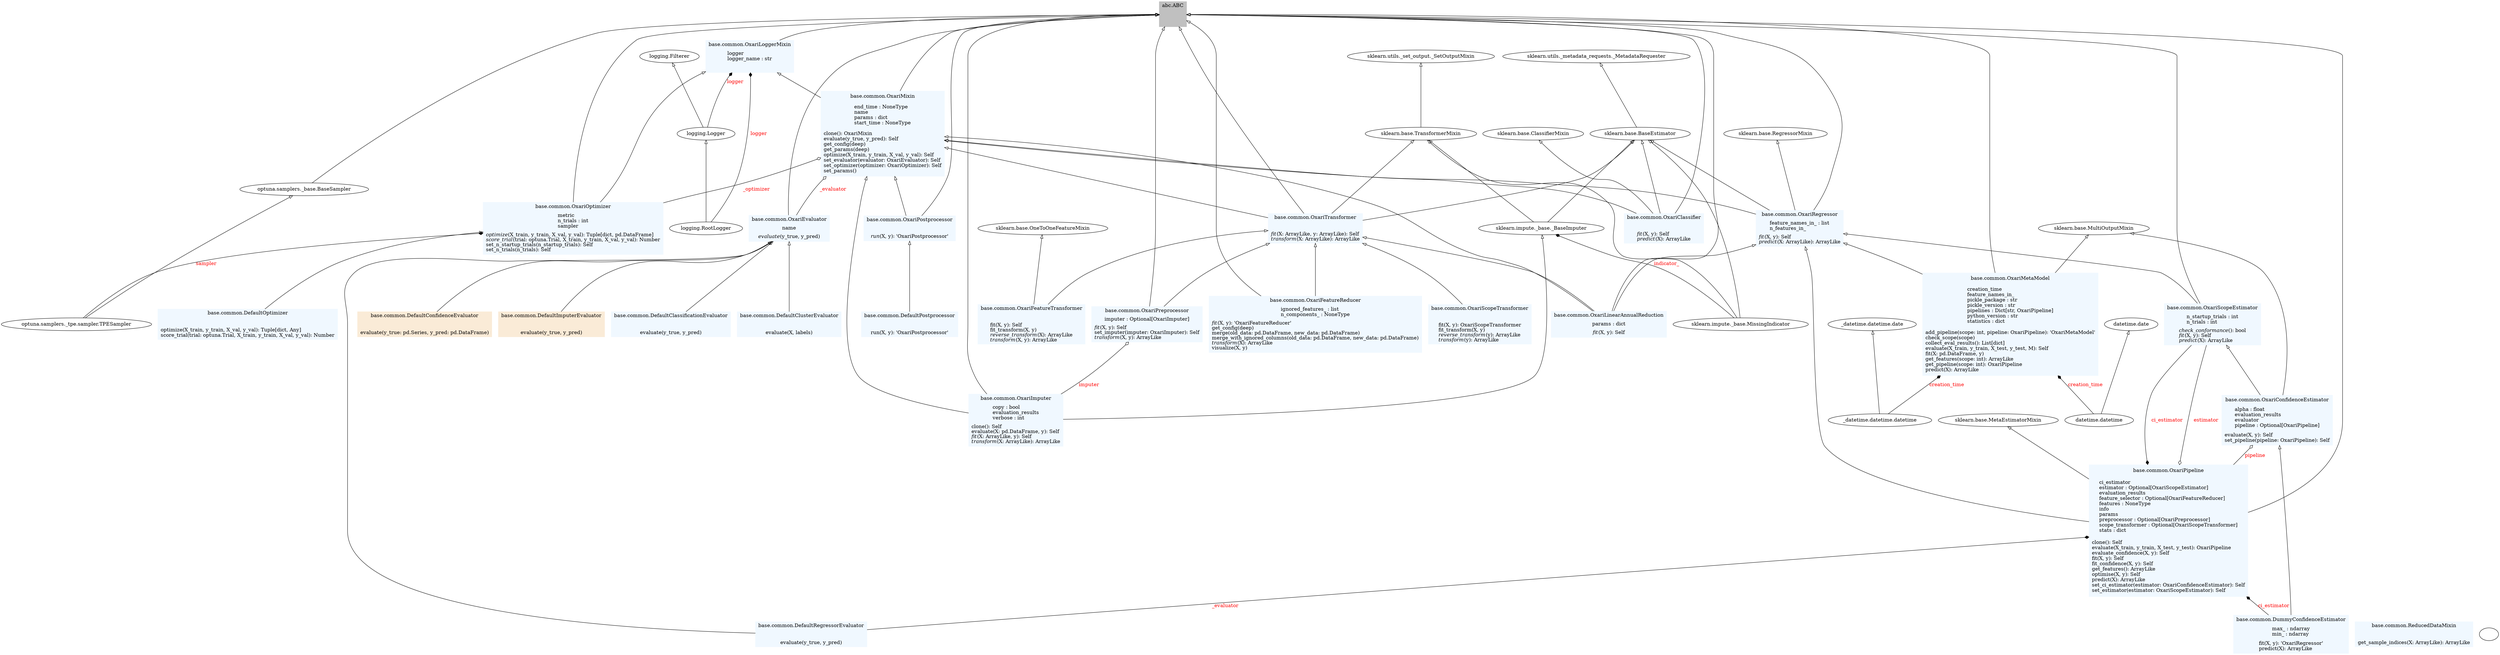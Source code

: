 digraph classes {
	graph [bb="0,0,5237.6,1814",
		charset="utf-8",
		rankdir=BT
	];
	node [label="\N"];
	"abc.ABC"	[color=grey,
		fontcolor=black,
		height=0.69444,
		label=<{abc.ABC|<br ALIGN="LEFT"/>|}>,
		pos="2385.1,1789",
		rects="2352,1789,2418.3,1813.5 2352,1789,2418.3,1789 2352,1764.5,2418.3,1789",
		shape=record,
		style=filled,
		width=0.92014];
	"base.common.DefaultClassificationEvaluator"	[color=aliceblue,
		fontcolor=black,
		height=0.69444,
		label=<{base.common.DefaultClassificationEvaluator|<br ALIGN="LEFT"/>|evaluate(y_true, y_pred)<br ALIGN="LEFT"/>}>,
		pos="1762.1,928",
		rects="1630.4,928,1893.9,952.5 1630.4,928,1893.9,928 1630.4,903.5,1893.9,928",
		shape=record,
		style=filled,
		width=3.6597];
	"base.common.OxariEvaluator"	[color=aliceblue,
		fontcolor=black,
		height=1.0347,
		label=<{base.common.OxariEvaluator|name<br ALIGN="LEFT"/>|<I>evaluate</I>(y_true, y_pred)<br ALIGN="LEFT"/>}>,
		pos="1955.1,1198.5",
		rects="1865.4,1210.8,2044.9,1235.2 1865.4,1186.2,2044.9,1210.8 1865.4,1161.8,2044.9,1186.2",
		shape=record,
		style=filled,
		width=2.4931];
	"base.common.DefaultClassificationEvaluator" -> "base.common.OxariEvaluator"	[arrowhead=empty,
		arrowtail=none,
		pos="e,1929.3,1161.5 1779.3,952.83 1811.4,997.57 1881.3,1094.8 1922.7,1152.3"];
	"base.common.DefaultClusterEvaluator"	[color=aliceblue,
		fontcolor=black,
		height=0.69444,
		label=<{base.common.DefaultClusterEvaluator|<br ALIGN="LEFT"/>|evaluate(X, labels)<br ALIGN="LEFT"/>}>,
		pos="898.14,928",
		rects="784.01,928,1012.3,952.5 784.01,928,1012.3,928 784.01,903.5,1012.3,928",
		shape=record,
		style=filled,
		width=3.1701];
	"base.common.DefaultClusterEvaluator" -> "base.common.OxariEvaluator"	[arrowhead=empty,
		arrowtail=none,
		pos="e,1917.3,1161.5 910.84,952.78 930.03,986.03 969.8,1045.4 1022.1,1072.5 1161.7,1144.8 1217.3,1096.4 1374.1,1107 1427.6,1110.6 1805.5,\
1107.4 1856.1,1125 1874.8,1131.5 1893,1142.8 1908.5,1154.6"];
	"base.common.OxariConfidenceEstimator.DefaultConfidenceEvaluator"	[color=antiquewhite,
		fontcolor=black,
		height=0.69444,
		label=<{base.common.DefaultConfidenceEvaluator|<br ALIGN="LEFT"/>|evaluate(y_true: pd.Series, y_pred: pd.DataFrame)<br ALIGN="LEFT"/>}>,
		pos="1177.1,928",
		rects="1030.8,928,1323.5,952.5 1030.8,928,1323.5,928 1030.8,903.5,1323.5,928",
		shape=record,
		style=filled,
		width=4.066];
	"base.common.OxariConfidenceEstimator.DefaultConfidenceEvaluator" -> "base.common.OxariEvaluator"	[arrowhead=empty,
		arrowtail=none,
		pos="e,1916.8,1161.4 1195.3,952.96 1221.7,985.86 1274.1,1044.2 1333.1,1072.5 1425.1,1116.6 1458.7,1096.2 1560.1,1107 1625.7,1114 1794.2,\
1102.6 1856.1,1125 1874.6,1131.7 1892.5,1142.9 1908,1154.5"];
	"base.common.OxariImputer.DefaultImputerEvaluator"	[color=antiquewhite,
		fontcolor=black,
		height=0.69444,
		label=<{base.common.DefaultImputerEvaluator|<br ALIGN="LEFT"/>|evaluate(y_true, y_pred)<br ALIGN="LEFT"/>}>,
		pos="1458.1,928",
		rects="1341.8,928,1574.5,952.5 1341.8,928,1574.5,928 1341.8,903.5,1574.5,928",
		shape=record,
		style=filled,
		width=3.2326];
	"base.common.OxariImputer.DefaultImputerEvaluator" -> "base.common.OxariEvaluator"	[arrowhead=empty,
		arrowtail=none,
		pos="e,1916.7,1161.5 1467.6,952.98 1484.8,992.99 1525.3,1072.4 1588.1,1107 1640.4,1135.8 1800.1,1104.6 1856.1,1125 1874.5,1131.7 1892.5,\
1143 1908,1154.6"];
	"base.common.DefaultOptimizer"	[color=aliceblue,
		fontcolor=black,
		height=0.92361,
		label=<{base.common.DefaultOptimizer|<br ALIGN="LEFT"/>|optimize(X_train, y_train, X_val, y_val): Tuple[dict, Any]<br ALIGN="LEFT"/>score_trial(trial: optuna.Trial, X_train, y_train, X_val, y_val): Number<br ALIGN="LEFT"/>}>,
		pos="564.14,928",
		rects="362.64,936.25,765.64,960.75 362.64,936.25,765.64,936.25 362.64,895.25,765.64,936.25",
		shape=record,
		style=filled,
		width=5.5972];
	"base.common.OxariOptimizer"	[color=aliceblue,
		fontcolor=black,
		height=2.0417,
		label=<{base.common.OxariOptimizer|metric<br ALIGN="LEFT"/>n_trials : int<br ALIGN="LEFT"/>sampler<br ALIGN="LEFT"/>|<I>optimize</I>(X_train, y_train, X_val, y_val): Tuple[dict, pd.DataFrame]<br ALIGN="LEFT"/><I>score_trial</I>(trial: optuna.Trial, X_train, y_train, X_val, y_val): Number<br ALIGN="LEFT"/>set_n_startup_trials(n_startup_trials): Self<br ALIGN="LEFT"/>set_n_trials(n_trials): Self<br ALIGN="LEFT"/>}>,
		pos="1454.1,1198.5",
		rects="1251.5,1247,1656.8,1271.5 1251.5,1189.5,1656.8,1247 1251.5,1125.5,1656.8,1189.5",
		shape=record,
		style=filled,
		width=5.6285];
	"base.common.DefaultOptimizer" -> "base.common.OxariOptimizer"	[arrowhead=empty,
		arrowtail=none,
		pos="e,1251.1,1126.8 603.62,961.05 644.48,992.93 711.17,1041.5 775.14,1072.5 959.73,1162.1 1034.4,1088.3 1239.9,1124.7"];
	"base.common.DefaultPostprocessor"	[color=aliceblue,
		fontcolor=black,
		height=0.69444,
		label=<{base.common.DefaultPostprocessor|<br ALIGN="LEFT"/>|run(X, y): 'OxariPostprocessor'<br ALIGN="LEFT"/>}>,
		pos="2018.1,928",
		rects="1912.3,928,2124,952.5 1912.3,928,2124,928 1912.3,903.5,2124,928",
		shape=record,
		style=filled,
		width=2.941];
	"base.common.OxariPostprocessor"	[color=aliceblue,
		fontcolor=black,
		height=0.69444,
		label=<{base.common.OxariPostprocessor|<br ALIGN="LEFT"/>|<I>run</I>(X, y): 'OxariPostprocessor'<br ALIGN="LEFT"/>}>,
		pos="2164.1,1198.5",
		rects="2063.1,1198.5,2265.1,1223 2063.1,1198.5,2265.1,1198.5 2063.1,1174,2265.1,1198.5",
		shape=record,
		style=filled,
		width=2.8056];
	"base.common.DefaultPostprocessor" -> "base.common.OxariPostprocessor"	[arrowhead=empty,
		arrowtail=none,
		pos="e,2151.2,1173.7 2031.1,952.83 2057.1,1000.7 2115.8,1108.7 2145.8,1163.8"];
	"base.common.DefaultRegressorEvaluator"	[color=aliceblue,
		fontcolor=black,
		height=0.69444,
		label=<{base.common.DefaultRegressorEvaluator|<br ALIGN="LEFT"/>|evaluate(y_true, y_pred)<br ALIGN="LEFT"/>}>,
		pos="2055.1,53.75",
		rects="1933.5,53.75,2176.8,78.25 1933.5,53.75,2176.8,53.75 1933.5,29.25,2176.8,53.75",
		shape=record,
		style=filled,
		width=3.3785];
	"base.common.DefaultRegressorEvaluator" -> "base.common.OxariEvaluator"	[arrowhead=empty,
		arrowtail=none,
		pos="e,1914.2,1161.6 1933.1,77.933 1799,111.33 1602.1,187.17 1602.1,344.75 1602.1,344.75 1602.1,344.75 1602.1,929 1602.1,993.33 1577.7,\
1025 1621.1,1072.5 1693.4,1151.4 1758.7,1080.8 1856.1,1125 1873.2,1132.7 1890.2,1143.7 1905.1,1154.7"];
	"base.common.OxariPipeline"	[color=aliceblue,
		fontcolor=black,
		height=5.1597,
		label=<{base.common.OxariPipeline|ci_estimator<br ALIGN="LEFT"/>estimator : Optional[OxariScopeEstimator]<br ALIGN="LEFT"/>evaluation_results<br ALIGN="LEFT"/>feature_selector : Optional[OxariFeatureReducer]<br ALIGN="LEFT"/>features : NoneType<br ALIGN="LEFT"/>info<br ALIGN="LEFT"/>params<br ALIGN="LEFT"/>preprocessor : Optional[OxariPreprocessor]<br ALIGN="LEFT"/>scope_transformer : Optional[OxariScopeTransformer]<br ALIGN="LEFT"/>stats : dict<br ALIGN="LEFT"/>|clone(): Self<br ALIGN="LEFT"/>evaluate(X_train, y_train, X_test, y_test): OxariPipeline<br ALIGN="LEFT"/>evaluate_confidence(X, y): Self<br ALIGN="LEFT"/>fit(X, y): Self<br ALIGN="LEFT"/>fit_confidence(X, y): Self<br ALIGN="LEFT"/>get_features(): ArrayLike<br ALIGN="LEFT"/>optimise(X, y): Self<br ALIGN="LEFT"/>predict(X): ArrayLike<br ALIGN="LEFT"/>set_ci_estimator(estimator: OxariConfidenceEstimator): Self<br ALIGN="LEFT"/>set_estimator(estimator: OxariScopeEstimator): Self<br ALIGN="LEFT"/>}>,
		pos="2515.1,345.75",
		rects="2341,506.5,2689.3,531 2341,333.5,2689.3,506.5 2341,160.5,2689.3,333.5",
		shape=record,
		style=filled,
		width=4.8368];
	"base.common.DefaultRegressorEvaluator" -> "base.common.OxariPipeline"	[arrowhead=diamond,
		arrowtail=none,
		fontcolor=red,
		label=_evaluator,
		lp="2219.6,133.75",
		pos="e,2340.6,234.74 2093.2,78.729 2145.1,111.49 2241.9,172.51 2329.7,227.85",
		style=solid];
	"base.common.DummyConfidenceEstimator"	[color=aliceblue,
		fontcolor=black,
		height=1.4931,
		label=<{base.common.DummyConfidenceEstimator|max_ : ndarray<br ALIGN="LEFT"/>min_ : ndarray<br ALIGN="LEFT"/>|fit(X, y): 'OxariRegressor'<br ALIGN="LEFT"/>predict(X): ArrayLike<br ALIGN="LEFT"/>}>,
		pos="2642.1,53.75",
		rects="2513.4,82.5,2770.9,107 2513.4,41.5,2770.9,82.5 2513.4,0.5,2770.9,41.5",
		shape=record,
		style=filled,
		width=3.5764];
	"base.common.OxariConfidenceEstimator"	[color=aliceblue,
		fontcolor=black,
		height=1.9514,
		label=<{base.common.OxariConfidenceEstimator|alpha : float<br ALIGN="LEFT"/>evaluation_results<br ALIGN="LEFT"/>evaluator<br ALIGN="LEFT"/>pipeline : Optional[OxariPipeline]<br ALIGN="LEFT"/>|evaluate(X, y): Self<br ALIGN="LEFT"/>set_pipeline(pipeline: OxariPipeline): Self<br ALIGN="LEFT"/>}>,
		pos="2821.1,657.5",
		rects="2698.4,702.75,2943.9,727.25 2698.4,628.75,2943.9,702.75 2698.4,587.75,2943.9,628.75",
		shape=record,
		style=filled,
		width=3.4097];
	"base.common.DummyConfidenceEstimator" -> "base.common.OxariConfidenceEstimator"	[arrowhead=empty,
		arrowtail=none,
		pos="e,2809.6,587.42 2673.4,107.37 2682.3,123.83 2691.4,142.32 2698.1,160 2752.6,302.13 2789.3,476.5 2807.6,576.23"];
	"base.common.DummyConfidenceEstimator" -> "base.common.OxariPipeline"	[arrowhead=diamond,
		arrowtail=none,
		fontcolor=red,
		label=ci_estimator,
		lp="2641.8,133.75",
		pos="e,2596,160.22 2619.1,107.27 2613.7,119.75 2607.5,133.81 2601,148.69",
		style=solid];
	"base.common.OxariClassifier"	[color=aliceblue,
		fontcolor=black,
		height=0.85417,
		label=<{base.common.OxariClassifier|<br ALIGN="LEFT"/>|<I>fit</I>(X, y): Self<br ALIGN="LEFT"/><I>predict</I>(X): ArrayLike<br ALIGN="LEFT"/>}>,
		pos="1144.1,1198.5",
		rects="1054.8,1204.2,1233.5,1228.8 1054.8,1204.2,1233.5,1204.2 1054.8,1168.2,1233.5,1204.2",
		shape=record,
		style=filled,
		width=2.4826];
	"base.common.OxariClassifier" -> "abc.ABC"	[arrowhead=empty,
		arrowtail=none,
		pos="e,2351.7,1787.7 1173,1229.1 1199.7,1257.4 1239.9,1301.8 1270.1,1344 1384.7,1504 1330,1615.5 1492.1,1727 1562.4,1775.3 2169.2,1785.6 \
2340.4,1787.6"];
	"base.common.OxariMixin"	[color=aliceblue,
		fontcolor=black,
		height=3.3264,
		label=<{base.common.OxariMixin|end_time : NoneType<br ALIGN="LEFT"/>name<br ALIGN="LEFT"/>params : dict<br ALIGN="LEFT"/>start_time : NoneType<br ALIGN="LEFT"/>|clone(): OxariMixin<br ALIGN="LEFT"/>evaluate(y_true, y_pred): Self<br ALIGN="LEFT"/>get_config(deep)<br ALIGN="LEFT"/>get_params(deep)<br ALIGN="LEFT"/>optimize(X_train, y_train, X_val, y_val): Self<br ALIGN="LEFT"/>set_evaluator(evaluator: OxariEvaluator): Self<br ALIGN="LEFT"/>set_optimizer(optimizer: OxariOptimizer): Self<br ALIGN="LEFT"/>set_params()<br ALIGN="LEFT"/>}>,
		pos="2163.1,1463.8",
		rects="2025.8,1558.5,2300.5,1583 2025.8,1484.5,2300.5,1558.5 2025.8,1344.5,2300.5,1484.5",
		shape=record,
		style=filled,
		width=3.816];
	"base.common.OxariClassifier" -> "base.common.OxariMixin"	[arrowhead=empty,
		arrowtail=none,
		pos="e,2025.4,1384.9 1175.1,1229.1 1193.2,1244.6 1217.3,1262.3 1242.1,1272 1246.6,1273.7 1916.6,1342.7 1921.1,1344 1952.5,1353.1 1984.8,\
1366 2015.2,1380.1"];
	"sklearn.base.BaseEstimator"	[height=0.5,
		pos="3550.1,1463.8",
		width=3.1467];
	"base.common.OxariClassifier" -> "sklearn.base.BaseEstimator"	[arrowhead=empty,
		arrowtail=none,
		pos="e,3469.8,1450.7 1173.9,1229.2 1192,1245.1 1216.5,1263.3 1242.1,1272 1288,1287.6 2065.8,1287.2 2114.1,1290 2366,1304.6 2428.6,1315 \
2679.1,1344 2964.1,1377 3300.2,1425.6 3458.7,1449.1"];
	"sklearn.base.ClassifierMixin"	[height=0.5,
		pos="1144.1,1463.8",
		width=3.2604];
	"base.common.OxariClassifier" -> "sklearn.base.ClassifierMixin"	[arrowhead=empty,
		arrowtail=none,
		pos="e,1144.1,1445.5 1144.1,1229.2 1144.1,1280.2 1144.1,1384 1144.1,1434.2"];
	"base.common.OxariScopeEstimator"	[color=aliceblue,
		fontcolor=black,
		height=1.6181,
		label=<{base.common.OxariScopeEstimator|n_startup_trials : int<br ALIGN="LEFT"/>n_trials : int<br ALIGN="LEFT"/>|<I>check_conformance</I>(): bool<br ALIGN="LEFT"/><I>fit</I>(X, y): Self<br ALIGN="LEFT"/><I>predict</I>(X): ArrayLike<br ALIGN="LEFT"/>}>,
		pos="2249.1,928",
		rects="2142.5,961.25,2355.8,985.75 2142.5,920.25,2355.8,961.25 2142.5,870.25,2355.8,920.25",
		shape=record,
		style=filled,
		width=2.9618];
	"base.common.OxariConfidenceEstimator" -> "base.common.OxariScopeEstimator"	[arrowhead=empty,
		arrowtail=none,
		pos="e,2282.9,869.98 2698.1,727.74 2695.1,728.89 2692.1,729.98 2689.1,731 2553.3,777.93 2495.1,712.52 2370.1,783.5 2337.7,801.95 2310,\
832.64 2289.4,860.91"];
	"sklearn.base.MultiOutputMixin"	[height=0.5,
		pos="2957.1,1198.5",
		width=3.5732];
	"base.common.OxariConfidenceEstimator" -> "sklearn.base.MultiOutputMixin"	[arrowhead=empty,
		arrowtail=none,
		pos="e,2904.9,1181.6 2777.1,727.49 2768.1,745.09 2759.9,764.44 2755.1,783.5 2724.2,908.17 2692.6,960.3 2755.1,1072.5 2784.6,1125.4 2846.8,\
1158.8 2894.4,1177.6"];
	"base.common.OxariEvaluator" -> "abc.ABC"	[arrowhead=empty,
		arrowtail=none,
		pos="e,2351.7,1780.6 1951.9,1235.7 1947.1,1308 1945.7,1472.9 2017.1,1583.5 2093,1700.9 2260.9,1757 2341,1777.9"];
	"base.common.OxariEvaluator" -> "base.common.OxariMixin"	[arrowhead=odiamond,
		arrowtail=none,
		fontcolor=red,
		label=_evaluator,
		lp="2081.4,1308",
		pos="e,2069.4,1344.1 1983.6,1235.6 2004,1261.4 2032.8,1297.8 2061.4,1334",
		style=solid];
	"base.common.OxariFeatureReducer"	[color=aliceblue,
		fontcolor=black,
		height=2.2014,
		label=<{base.common.OxariFeatureReducer|ignored_features_ : list<br ALIGN="LEFT"/>n_components_ : NoneType<br ALIGN="LEFT"/>|<I>fit</I>(X, y): 'OxariFeatureReducer'<br ALIGN="LEFT"/>get_config(deep)<br ALIGN="LEFT"/>merge(old_data: pd.DataFrame, new_data: pd.DataFrame)<br ALIGN="LEFT"/>merge_with_ignored_columns(old_data: pd.DataFrame, new_data: pd.DataFrame)<br ALIGN="LEFT"/><I>transform</I>(X): ArrayLike<br ALIGN="LEFT"/>visualize(X, y)<br ALIGN="LEFT"/>}>,
		pos="4414.1,928",
		rects="4180,982.25,4648.3,1006.8 4180,941.25,4648.3,982.25 4180,849.25,4648.3,941.25",
		shape=record,
		style=filled,
		width=6.5035];
	"base.common.OxariFeatureReducer" -> "abc.ABC"	[arrowhead=empty,
		arrowtail=none,
		pos="e,2418.7,1788 4378.3,1007.1 4357.4,1059.8 4335.1,1131.4 4335.1,1197.5 4335.1,1197.5 4335.1,1197.5 4335.1,1682.5 4335.1,1808.4 4184.2,\
1731.4 4059.1,1746 3730.5,1784.5 2662.4,1787.7 2430,1788"];
	"base.common.OxariTransformer"	[color=aliceblue,
		fontcolor=black,
		height=0.85417,
		label=<{base.common.OxariTransformer|<br ALIGN="LEFT"/>|<I>fit</I>(X: ArrayLike, y: ArrayLike): Self<br ALIGN="LEFT"/><I>transform</I>(X: ArrayLike): ArrayLike<br ALIGN="LEFT"/>}>,
		pos="4067.1,1198.5",
		rects="3959.4,1204.2,4174.9,1228.8 3959.4,1204.2,4174.9,1204.2 3959.4,1168.2,4174.9,1204.2",
		shape=record,
		style=filled,
		width=2.9931];
	"base.common.OxariFeatureReducer" -> "base.common.OxariTransformer"	[arrowhead=empty,
		arrowtail=none,
		pos="e,4105.3,1168 4313.3,1007 4247.6,1057.9 4165,1121.8 4114.1,1161.2"];
	"base.common.OxariFeatureTransformer"	[color=aliceblue,
		fontcolor=black,
		height=1.2431,
		label=<{base.common.OxariFeatureTransformer|<br ALIGN="LEFT"/>|fit(X, y): Self<br ALIGN="LEFT"/>fit_transform(X, y)<br ALIGN="LEFT"/><I>reverse_transform</I>(X): ArrayLike<br ALIGN="LEFT"/><I>transform</I>(X, y): ArrayLike<br ALIGN="LEFT"/>}>,
		pos="4784.1,928",
		rects="4666.3,947.75,4902,972.25 4666.3,947.75,4902,947.75 4666.3,883.75,4902,947.75",
		shape=record,
		style=filled,
		width=3.2743];
	"base.common.OxariFeatureTransformer" -> "base.common.OxariTransformer"	[arrowhead=empty,
		arrowtail=none,
		pos="e,4175.3,1194.7 4757,972.51 4734.3,1005.1 4699,1048.1 4657.1,1072.5 4509.9,1158.3 4311.5,1185.5 4186.4,1194"];
	"sklearn.base.OneToOneFeatureMixin"	[height=0.5,
		pos="4784.1,1198.5",
		width=4.1703];
	"base.common.OxariFeatureTransformer" -> "sklearn.base.OneToOneFeatureMixin"	[arrowhead=empty,
		arrowtail=none,
		pos="e,4784.1,1180 4784.1,972.74 4784.1,1028 4784.1,1121.5 4784.1,1168.6"];
	"base.common.OxariImputer"	[color=aliceblue,
		fontcolor=black,
		height=2.0417,
		label=<{base.common.OxariImputer|copy : bool<br ALIGN="LEFT"/>evaluation_results<br ALIGN="LEFT"/>verbose : int<br ALIGN="LEFT"/>|clone(): Self<br ALIGN="LEFT"/>evaluate(X: pd.DataFrame, y): Self<br ALIGN="LEFT"/><I>fit</I>(X: ArrayLike, y): Self<br ALIGN="LEFT"/><I>transform</I>(X: ArrayLike): ArrayLike<br ALIGN="LEFT"/>}>,
		pos="4198.1,657.5",
		rects="4091.1,706,4305.1,730.5 4091.1,648.5,4305.1,706 4091.1,584.5,4305.1,648.5",
		shape=record,
		style=filled,
		width=2.9722];
	"base.common.OxariImputer" -> "abc.ABC"	[arrowhead=empty,
		arrowtail=none,
		pos="e,2418.7,1787.3 4305.4,664.93 4546,680.36 5112.6,722.81 5173.1,783.5 5218.6,829.03 5192.1,862.67 5192.1,927 5192.1,927 5192.1,927 \
5192.1,1682.5 5192.1,1812.4 5550.4,1715.2 4243.1,1746 3519.3,1763.1 2636.9,1782.5 2430,1787"];
	"base.common.OxariImputer" -> "base.common.OxariMixin"	[arrowhead=empty,
		arrowtail=none,
		pos="e,2234.6,1344.2 4090.8,674.31 3919.4,698.81 3573.3,745.21 3278.1,765.5 3254.9,767.1 2459.4,769.1 2441.1,783.5 2336.8,865.72 2409.7,\
947.4 2365.1,1072.5 2332.4,1164.3 2318.9,1185.4 2274.1,1272 2263.6,1292.4 2251.9,1313.7 2240.1,1334.4"];
	"base.common.OxariPreprocessor"	[color=aliceblue,
		fontcolor=black,
		height=1.3889,
		label=<{base.common.OxariPreprocessor|imputer : Optional[OxariImputer]<br ALIGN="LEFT"/>|<I>fit</I>(X, y): Self<br ALIGN="LEFT"/>set_imputer(imputer: OxariImputer): Self<br ALIGN="LEFT"/><I>transform</I>(X, y): ArrayLike<br ALIGN="LEFT"/>}>,
		pos="5042.1,928",
		rects="4920.5,953,5163.8,977.5 4920.5,928.5,5163.8,953 4920.5,878.5,5163.8,928.5",
		shape=record,
		style=filled,
		width=3.3785];
	"base.common.OxariImputer" -> "base.common.OxariPreprocessor"	[arrowhead=odiamond,
		arrowtail=none,
		fontcolor=red,
		label=imputer,
		lp="4890.9,757.25",
		pos="e,5010.6,878.27 4305.6,668.77 4478.3,686.69 4808.6,727.2 4911.1,783.5 4947.8,803.62 4979.6,837.87 5002.8,867.87",
		style=solid];
	"sklearn.impute._base._BaseImputer"	[height=0.5,
		pos="3740.1,1198.5",
		width=4.0139];
	"base.common.OxariImputer" -> "sklearn.impute._base._BaseImputer"	[arrowhead=empty,
		arrowtail=none,
		pos="e,3771.4,1180.5 4090.7,680.95 4032.5,698.82 3964.6,730.03 3925.1,783.5 3848.2,887.71 3949.1,958.71 3887.1,1072.5 3862.8,1117.2 3815.5,\
1152.9 3781.2,1174.5"];
	"base.common.OxariLinearAnnualReduction"	[color=aliceblue,
		fontcolor=black,
		height=1.0347,
		label=<{base.common.OxariLinearAnnualReduction|params : dict<br ALIGN="LEFT"/>|<I>fit</I>(X, y): Self<br ALIGN="LEFT"/>}>,
		pos="2579.1,928",
		rects="2450.4,940.25,2707.9,964.75 2450.4,915.75,2707.9,940.25 2450.4,891.25,2707.9,915.75",
		shape=record,
		style=filled,
		width=3.5764];
	"base.common.OxariLinearAnnualReduction" -> "abc.ABC"	[arrowhead=empty,
		arrowtail=none,
		pos="e,2418.7,1776.6 2599.1,965.18 2653,1068.4 2790.5,1370.3 2679.1,1583.5 2626.1,1685 2497.2,1746.3 2429.1,1772.7"];
	"base.common.OxariLinearAnnualReduction" -> "base.common.OxariMixin"	[arrowhead=empty,
		arrowtail=none,
		pos="e,2250.3,1344.1 2548.5,965.08 2515.5,1004.1 2461.8,1068.3 2417.1,1125 2363,1193.6 2304.2,1271.5 2256.9,1335.2"];
	"base.common.OxariRegressor"	[color=aliceblue,
		fontcolor=black,
		height=1.4236,
		label=<{base.common.OxariRegressor|feature_names_in_ : list<br ALIGN="LEFT"/>n_features_in_<br ALIGN="LEFT"/>|<I>fit</I>(X, y): Self<br ALIGN="LEFT"/><I>predict</I>(X: ArrayLike): ArrayLike<br ALIGN="LEFT"/>}>,
		pos="2525.1,1198.5",
		rects="2425.6,1224.8,2624.6,1249.2 2425.6,1183.8,2624.6,1224.8 2425.6,1147.8,2624.6,1183.8",
		shape=record,
		style=filled,
		width=2.7639];
	"base.common.OxariLinearAnnualReduction" -> "base.common.OxariRegressor"	[arrowhead=empty,
		arrowtail=none,
		pos="e,2535.2,1147.3 2571.9,965.21 2563.1,1009 2548.1,1083.2 2537.5,1136"];
	"base.common.OxariLinearAnnualReduction" -> "base.common.OxariTransformer"	[arrowhead=empty,
		arrowtail=none,
		pos="e,4010.6,1167.8 2609.5,964.93 2641.6,999.88 2695.7,1050.8 2755.1,1072.5 2863.4,1112.1 3678.6,1070.8 3792.1,1090.5 3866.4,1103.4 \
3946,1136.8 4000.4,1162.8"];
	"base.common.OxariLoggerMixin"	[color=aliceblue,
		fontcolor=black,
		height=1.2639,
		label=<{base.common.OxariLoggerMixin|logger<br ALIGN="LEFT"/>logger_name : str<br ALIGN="LEFT"/>|}>,
		pos="1870.1,1681.5",
		rects="1770.3,1702,1970,1726.5 1770.3,1661,1970,1702 1770.3,1636.5,1970,1661",
		shape=record,
		style=filled,
		width=2.7743];
	"base.common.OxariLoggerMixin" -> "abc.ABC"	[arrowhead=empty,
		arrowtail=none,
		pos="e,2351.6,1786.2 1939.6,1726.9 1953.9,1734.4 1969.1,1741.3 1984.1,1746 2049.5,1766.7 2249.8,1780.3 2340.1,1785.6"];
	"base.common.OxariMetaModel"	[color=aliceblue,
		fontcolor=black,
		height=4.0139,
		label=<{base.common.OxariMetaModel|creation_time<br ALIGN="LEFT"/>feature_names_in_<br ALIGN="LEFT"/>pickle_package : str<br ALIGN="LEFT"/>pickle_version : str<br ALIGN="LEFT"/>pipelines : Dict[str, OxariPipeline]<br ALIGN="LEFT"/>python_version : str<br ALIGN="LEFT"/>statistics : dict<br ALIGN="LEFT"/>|add_pipeline(scope: int, pipeline: OxariPipeline): 'OxariMetaModel'<br ALIGN="LEFT"/>check_scope(scope)<br ALIGN="LEFT"/>collect_eval_results(): List[dict]<br ALIGN="LEFT"/>evaluate(X_train, y_train, X_test, y_test, M): Self<br ALIGN="LEFT"/>fit(X: pd.DataFrame, y)<br ALIGN="LEFT"/>get_features(scope: int): ArrayLike<br ALIGN="LEFT"/>get_pipeline(scope: int): OxariPipeline<br ALIGN="LEFT"/>predict(X): ArrayLike<br ALIGN="LEFT"/>}>,
		pos="3176.1,928",
		rects="2982.1,1047.5,3370.1,1072 2982.1,924,3370.1,1047.5 2982.1,784,3370.1,924",
		shape=record,
		style=filled,
		width=5.3889];
	"base.common.OxariMetaModel" -> "abc.ABC"	[arrowhead=empty,
		arrowtail=none,
		pos="e,2418.5,1787.8 3264.5,1072.2 3281.5,1111.4 3294.1,1154.9 3294.1,1197.5 3294.1,1197.5 3294.1,1197.5 3294.1,1682.5 3294.1,1721.6 \
3268.8,1729.8 3233.1,1746 3159.9,1779.4 2593.9,1786.4 2429.7,1787.7"];
	"base.common.OxariMetaModel" -> "base.common.OxariRegressor"	[arrowhead=empty,
		arrowtail=none,
		pos="e,2624.8,1173.9 2981.9,1068.2 2979,1069.7 2976.1,1071.1 2973.1,1072.5 2913.7,1100.8 2748.2,1143.7 2635.9,1171.2"];
	"base.common.OxariMetaModel" -> "sklearn.base.MultiOutputMixin"	[arrowhead=empty,
		arrowtail=none,
		pos="e,2971.3,1180.2 3059.3,1072.3 3028.1,1110.5 2997.8,1147.7 2978.4,1171.4"];
	"base.common.OxariMixin" -> "abc.ABC"	[arrowhead=empty,
		arrowtail=none,
		pos="e,2351.8,1773.1 2209.3,1583.5 2234.5,1637.5 2269.6,1699.6 2314.1,1746 2322.1,1754.3 2332,1761.5 2341.9,1767.5"];
	"base.common.OxariMixin" -> "base.common.OxariLoggerMixin"	[arrowhead=empty,
		arrowtail=none,
		pos="e,1930.4,1636.1 2025.6,1566 1995.7,1588 1965.3,1610.4 1939.4,1629.5"];
	"base.common.OxariOptimizer" -> "abc.ABC"	[arrowhead=empty,
		arrowtail=none,
		pos="e,2351.7,1787.8 1445,1271.9 1434.9,1387.7 1434.7,1612.8 1565.1,1727 1623.7,1778.2 2177.4,1786.4 2340.3,1787.8"];
	"base.common.OxariOptimizer" -> "base.common.OxariLoggerMixin"	[arrowhead=empty,
		arrowtail=none,
		pos="e,1769.8,1640.2 1508.9,1271.8 1513.1,1277.9 1517.3,1284 1521.1,1290 1602.8,1415.7 1579.7,1479 1687.1,1583.5 1708,1603.8 1734.1,1621 \
1759.9,1635"];
	"base.common.OxariOptimizer" -> "base.common.OxariMixin"	[arrowhead=odiamond,
		arrowtail=none,
		fontcolor=red,
		label=_optimizer,
		lp="1912.6,1308",
		pos="e,2025.4,1386.3 1657,1269.7 1660.1,1270.5 1663.1,1271.3 1666.1,1272 1718.5,1284.8 1734.1,1275.9 1786.1,1290 1864.1,1311.1 1946.2,\
1347 2013.8,1380.5",
		style=solid];
	"base.common.OxariPipeline" -> "abc.ABC"	[arrowhead=empty,
		arrowtail=none,
		pos="e,2418.7,1782.1 2689.7,359.85 2875.5,381.25 3170.9,437.36 3379.1,584 3467.7,646.36 3486.5,680.21 3519.1,783.5 3557.8,905.98 3578,\
958.35 3519.1,1072.5 3404.1,1295.5 2825.3,1618.3 2599.1,1727 2543.6,1753.7 2474.1,1770.8 2429.7,1779.9"];
	"base.common.OxariPipeline" -> "base.common.OxariConfidenceEstimator"	[arrowhead=odiamond,
		arrowtail=none,
		fontcolor=red,
		label=pipeline,
		lp="2733.4,557.75",
		pos="e,2734.9,587.3 2676.9,531.41 2688.5,543.3 2700.1,554.93 2711.6,566 2716,570.21 2720.6,574.45 2725.2,578.67",
		style=solid];
	"base.common.OxariPipeline" -> "base.common.OxariRegressor"	[arrowhead=empty,
		arrowtail=none,
		pos="e,2483.9,1147.5 2411.6,531.41 2405,548.81 2399.3,566.49 2395.1,584 2365,710.52 2440.5,1070.7 2441.1,1072.5 2449.9,1095.5 2463.5,\
1118.5 2477.3,1138.3"];
	"sklearn.base.MetaEstimatorMixin"	[height=0.5,
		pos="2542.1,657.5",
		width=3.8291];
	"base.common.OxariPipeline" -> "sklearn.base.MetaEstimatorMixin"	[arrowhead=empty,
		arrowtail=none,
		pos="e,2540.6,639.33 2531.2,531.41 2534.5,569.18 2537.6,604.51 2539.6,627.92"];
	"base.common.OxariPostprocessor" -> "abc.ABC"	[arrowhead=empty,
		arrowtail=none,
		pos="e,2383,1764.1 2198.3,1223.4 2232.2,1249.1 2282.8,1293.2 2309.1,1344 2346.3,1415.7 2373,1660.6 2381.9,1752.6"];
	"base.common.OxariPostprocessor" -> "base.common.OxariMixin"	[arrowhead=empty,
		arrowtail=none,
		pos="e,2163.6,1344.2 2164,1223.3 2164,1248.7 2163.8,1290.8 2163.6,1332.7"];
	"base.common.OxariPreprocessor" -> "abc.ABC"	[arrowhead=empty,
		arrowtail=none,
		pos="e,2418.7,1787.6 5030.5,977.67 5018.7,1031.2 5002.1,1120 5002.1,1197.5 5002.1,1197.5 5002.1,1197.5 5002.1,1682.5 5002.1,1749.6 2775.5,\
1782.7 2430,1787.4"];
	"base.common.OxariPreprocessor" -> "base.common.OxariTransformer"	[arrowhead=empty,
		arrowtail=none,
		pos="e,4175,1183.5 5011,977.72 4987.6,1010.1 4952.5,1050.5 4911.1,1072.5 4879.4,1089.4 4411.2,1152.4 4186.2,1182"];
	"base.common.OxariRegressor" -> "abc.ABC"	[arrowhead=empty,
		arrowtail=none,
		pos="e,2385.5,1764.1 2479.8,1249.5 2458.8,1275.8 2435.7,1309.5 2423.1,1344 2395.8,1418.9 2387.8,1661.3 2385.8,1752.7"];
	"base.common.OxariRegressor" -> "base.common.OxariMixin"	[arrowhead=empty,
		arrowtail=none,
		pos="e,2300.9,1361.6 2455.1,1249.7 2436.8,1262.8 2417.2,1276.9 2399.1,1290 2370.3,1310.9 2339.5,1333.4 2310,1354.9"];
	"base.common.OxariRegressor" -> "sklearn.base.BaseEstimator"	[arrowhead=empty,
		arrowtail=none,
		pos="e,3529.6,1445.8 2624.9,1229.4 2681.3,1244.9 2753.6,1262.7 2819.1,1272 2915.1,1285.7 3162.1,1262.7 3255.1,1290 3361.8,1321.3 3470.3,\
1399.3 3520.9,1438.9"];
	"sklearn.base.RegressorMixin"	[height=0.5,
		pos="2551.1,1463.8",
		width=3.3031];
	"base.common.OxariRegressor" -> "sklearn.base.RegressorMixin"	[arrowhead=empty,
		arrowtail=none,
		pos="e,2549.4,1445.5 2530.1,1249.6 2535.5,1304.3 2543.9,1389.9 2548.3,1434.2"];
	"base.common.OxariScopeEstimator" -> "abc.ABC"	[arrowhead=empty,
		arrowtail=none,
		pos="e,2376.3,1764.2 2257.4,986.02 2283.7,1167.9 2364.1,1722.4 2365.1,1727 2367.2,1735.7 2369.9,1744.9 2372.7,1753.4"];
	"base.common.OxariScopeEstimator" -> "base.common.OxariPipeline"	[arrowhead=diamond,
		arrowtail=none,
		fontcolor=red,
		label=ci_estimator,
		lp="2241.4,657.5",
		pos="e,2340.8,439.12 2223.8,870.04 2196.4,799.24 2162.2,676.46 2207.6,584 2234.7,528.92 2281.4,483.01 2330.4,446.72",
		style=solid];
	"base.common.OxariScopeEstimator" -> "base.common.OxariPipeline"	[arrowhead=odiamond,
		arrowtail=none,
		fontcolor=red,
		label=estimator,
		lp="2336.6,657.5",
		pos="e,2341.2,531.43 2255.7,870.05 2266.1,786.11 2287.5,633.72 2311.1,584 2317.9,569.88 2325.7,555.93 2334.2,542.29",
		style=solid];
	"base.common.OxariScopeEstimator" -> "base.common.OxariRegressor"	[arrowhead=empty,
		arrowtail=none,
		pos="e,2456,1147.4 2295.4,985.96 2325.9,1022.2 2367.5,1069.2 2408.1,1107 2420.3,1118.3 2433.8,1129.7 2447.2,1140.4"];
	"base.common.OxariScopeTransformer"	[color=aliceblue,
		fontcolor=black,
		height=1.2431,
		label=<{base.common.OxariScopeTransformer|<br ALIGN="LEFT"/>|fit(X, y): OxariScopeTransformer<br ALIGN="LEFT"/>fit_transform(X, y)<br ALIGN="LEFT"/><I>reverse_transform</I>(y): ArrayLike<br ALIGN="LEFT"/><I>transform</I>(y): ArrayLike<br ALIGN="LEFT"/>}>,
		pos="4048.1,928",
		rects="3934,947.75,4162.3,972.25 3934,947.75,4162.3,947.75 3934,883.75,4162.3,947.75",
		shape=record,
		style=filled,
		width=3.1701];
	"base.common.OxariScopeTransformer" -> "base.common.OxariTransformer"	[arrowhead=empty,
		arrowtail=none,
		pos="e,4065,1167.9 4051.2,972.74 4054.8,1023.6 4060.7,1107 4064.2,1156.7"];
	"base.common.OxariTransformer" -> "abc.ABC"	[arrowhead=empty,
		arrowtail=none,
		pos="e,2418.7,1788.1 4082.7,1229.1 4127.4,1318.3 4244.1,1587.2 4109.1,1727 4049.1,1789.2 2695.7,1788.8 2430.1,1788.2"];
	"base.common.OxariTransformer" -> "base.common.OxariMixin"	[arrowhead=empty,
		arrowtail=none,
		pos="e,2301,1388.1 4010.4,1229.2 3977.4,1244.9 3934.5,1262.9 3894.1,1272 3255.8,1416.7 3059.1,1189.3 2423.1,1344 2385.7,1353.1 2347.1,\
1367.6 2311.5,1383.4"];
	"base.common.OxariTransformer" -> "sklearn.base.BaseEstimator"	[arrowhead=empty,
		arrowtail=none,
		pos="e,3582.7,1446.2 4008.8,1229.2 3903.8,1282.7 3685.2,1394 3592.8,1441"];
	"sklearn.base.TransformerMixin"	[height=0.5,
		pos="3931.1,1463.8",
		width=3.5732];
	"base.common.OxariTransformer" -> "sklearn.base.TransformerMixin"	[arrowhead=empty,
		arrowtail=none,
		pos="e,3940,1445.5 4051.8,1229.2 4025.2,1280.7 3970.9,1385.8 3945.2,1435.5"];
	"base.common.ReducedDataMixin"	[color=aliceblue,
		fontcolor=black,
		height=0.69444,
		label=<{base.common.ReducedDataMixin|<br ALIGN="LEFT"/>|get_sample_indices(X: ArrayLike): ArrayLike<br ALIGN="LEFT"/>}>,
		pos="2923.1,53.75",
		rects="2789.1,53.75,3057.1,78.25 2789.1,53.75,3057.1,53.75 2789.1,29.25,3057.1,53.75",
		shape=record,
		style=filled,
		width=3.7222];
	"_datetime.datetime.datetime"	[height=0.5,
		pos="3079.1,657.5",
		width=3.2604];
	"_datetime.datetime.datetime" -> "base.common.OxariMetaModel"	[arrowhead=diamond,
		arrowtail=none,
		fontcolor=red,
		label=creation_time,
		lp="3132.6,757.25",
		pos="e,3101.4,783.55 3080.1,675.93 3081.6,697.42 3085.4,734.88 3095.1,765.5 3095.8,767.46 3096.4,769.43 3097.1,771.4",
		style=solid];
	"_datetime.datetime.date"	[height=0.5,
		pos="2864.1,928",
		width=2.7912];
	"_datetime.datetime.datetime" -> "_datetime.datetime.date"	[arrowhead=empty,
		arrowtail=none,
		pos="e,2876.6,909.98 3064.1,675.64 3043.3,699.51 3004.7,744.23 2973.1,783.5 2940.8,823.83 2904.7,871.91 2883.3,900.92"];
	"sklearn.utils._metadata_requests._MetadataRequester"	[height=0.5,
		pos="3533.1,1681.5",
		width=5.8479];
	"sklearn.base.BaseEstimator" -> "sklearn.utils._metadata_requests._MetadataRequester"	[arrowhead=empty,
		arrowtail=none,
		pos="e,3534.5,1663.1 3548.8,1482 3545.9,1519 3539,1606.2 3535.4,1651.7"];
	"sklearn.impute._base._BaseImputer" -> "sklearn.base.BaseEstimator"	[arrowhead=empty,
		arrowtail=none,
		pos="e,3562.7,1445.4 3727.7,1216.8 3695.3,1261.7 3608.2,1382.3 3569.3,1436.2"];
	"sklearn.impute._base._BaseImputer" -> "sklearn.base.TransformerMixin"	[arrowhead=empty,
		arrowtail=none,
		pos="e,3918.6,1445.4 3752.7,1216.8 3785.3,1261.7 3872.8,1382.3 3911.9,1436.2"];
	"sklearn.utils._set_output._SetOutputMixin"	[height=0.5,
		pos="3931.1,1681.5",
		width=4.6963];
	"sklearn.base.TransformerMixin" -> "sklearn.utils._set_output._SetOutputMixin"	[arrowhead=empty,
		arrowtail=none,
		pos="e,3931.1,1663.1 3931.1,1482 3931.1,1519 3931.1,1606.2 3931.1,1651.7"];
	"datetime.datetime"	[height=0.5,
		pos="3292.1,657.5",
		width=2.1657];
	"datetime.datetime" -> "base.common.OxariMetaModel"	[arrowhead=diamond,
		arrowtail=none,
		fontcolor=red,
		label=creation_time,
		lp="3236.6,757.25",
		pos="e,3186,783.56 3267.8,674.75 3246,690.84 3214.9,717.57 3199.1,749 3195.6,756.13 3192.5,763.62 3189.8,771.31",
		style=solid];
	"datetime.date"	[height=0.5,
		pos="3449.1,928",
		width=1.6965];
	"datetime.datetime" -> "datetime.date"	[arrowhead=empty,
		arrowtail=none,
		pos="e,3441.8,909.77 3305.1,675.33 3322.9,698.84 3355.4,743.14 3379.1,783.5 3402,822.5 3424.2,870.08 3437.2,899.46"];
	"logging.Logger"	[height=0.5,
		pos="1764.1,1463.8",
		width=1.8956];
	"logging.Logger" -> "base.common.OxariLoggerMixin"	[arrowhead=diamond,
		arrowtail=none,
		fontcolor=red,
		label=logger,
		lp="1850.9,1609.8",
		pos="e,1843.5,1636.1 1771.3,1482 1783.3,1510.7 1808.7,1569.7 1833.6,1618 1834.8,1620.2 1836,1622.5 1837.2,1624.7",
		style=solid];
	"logging.Filterer"	[height=0.5,
		pos="1643.1,1681.5",
		width=1.9098];
	"logging.Logger" -> "logging.Filterer"	[arrowhead=empty,
		arrowtail=none,
		pos="e,1652.7,1663.4 1754.4,1482 1733.4,1519.5 1683.5,1608.5 1658.3,1653.5"];
	"logging.RootLogger"	[height=0.5,
		pos="1761.1,1198.5",
		width=2.3932];
	"logging.RootLogger" -> "base.common.OxariLoggerMixin"	[arrowhead=diamond,
		arrowtail=none,
		fontcolor=red,
		label=logger,
		lp="1918.6,1463.8",
		pos="e,1881.4,1636 1785.3,1216.2 1814,1236.7 1859.3,1271 1868.1,1290 1919,1399 1900.4,1544.4 1884.1,1623.5",
		style=solid];
	"logging.RootLogger" -> "logging.Logger"	[arrowhead=empty,
		arrowtail=none,
		pos="e,1763.9,1445.4 1761.3,1216.8 1761.8,1261.1 1763.2,1379.3 1763.8,1434.1"];
	"optuna.samplers._base.BaseSampler"	[height=0.5,
		pos="652.14,1308",
		width=4.085];
	"optuna.samplers._base.BaseSampler" -> "abc.ABC"	[arrowhead=empty,
		arrowtail=none,
		pos="e,2351.6,1788.3 670.6,1326.3 748.47,1398 1060.7,1670.7 1378.1,1746 1564.7,1790.2 2169.6,1789.5 2340.1,1788.4"];
	"optuna.samplers._tpe.sampler.TPESampler"	[height=0.5,
		pos="172.14,928",
		width=4.7816];
	"optuna.samplers._tpe.sampler.TPESampler" -> "base.common.OxariOptimizer"	[arrowhead=diamond,
		arrowtail=none,
		fontcolor=red,
		label=sampler,
		lp="573.34,1098.8",
		pos="e,1251.1,1126.7 187.22,946.36 215.87,977.98 281.72,1044.3 353.14,1072.5 533.5,1143.8 1027.3,1091 1238.5,1124.6",
		style=solid];
	"optuna.samplers._tpe.sampler.TPESampler" -> "optuna.samplers._base.BaseSampler"	[arrowhead=empty,
		arrowtail=none,
		pos="e,630.35,1290 193.84,946.27 227.78,973.26 295.51,1027.1 353.14,1072.5 451.08,1149.7 567.44,1240.8 621.59,1283.1"];
	"sklearn.impute._base.MissingIndicator"	[height=0.5,
		pos="3722.1,928",
		width=4.3267];
	"sklearn.impute._base.MissingIndicator" -> "sklearn.base.BaseEstimator"	[arrowhead=empty,
		arrowtail=none,
		pos="e,3549,1445.6 3705.6,946.15 3675.9,978.25 3613.7,1050.9 3586.1,1125 3545.7,1233.6 3546.1,1374.5 3548.5,1434.1"];
	"sklearn.impute._base.MissingIndicator" -> "sklearn.impute._base._BaseImputer"	[arrowhead=diamond,
		arrowtail=none,
		fontcolor=red,
		label=indicator_,
		lp="3761.2,1098.8",
		pos="e,3739,1180.1 3723.3,946.2 3726.3,990.81 3734.3,1110.6 3738.1,1167.2",
		style=solid];
	"sklearn.impute._base.MissingIndicator" -> "sklearn.base.TransformerMixin"	[arrowhead=empty,
		arrowtail=none,
		pos="e,3932.8,1445.3 3744.2,946.16 3782.3,977.18 3859.7,1046.7 3894.1,1125 3940.9,1231.3 3937.6,1373.9 3933.6,1434.1"];
	"\n"	[height=0.5,
		pos="3102.1,53.75",
		width=0.75];
}
